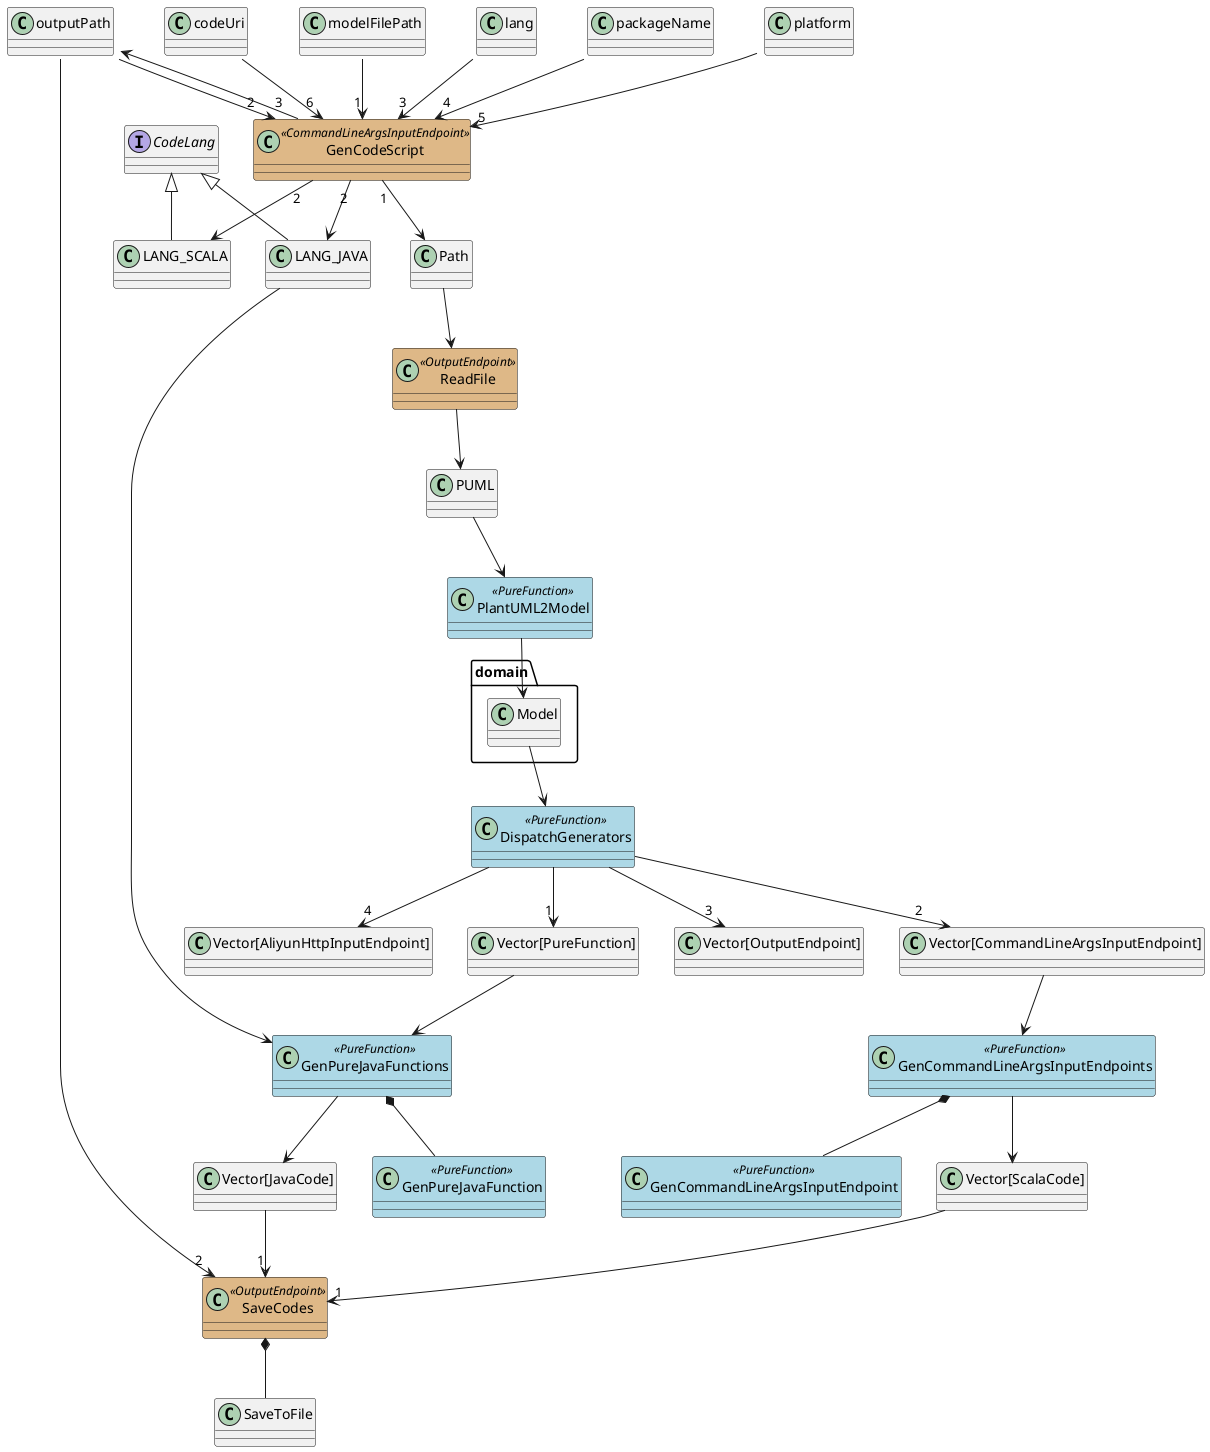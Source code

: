 @startuml
skinparam class {
	BackgroundColor<<CommandLineInputEndpoint>> BurlyWood
	BackgroundColor<<CommandLineArgsInputEndpoint>> BurlyWood
	BackgroundColor<<AliyunHttpInputEndpoint>> BurlyWood
	BackgroundColor<<OutputEndpoint>> BurlyWood
	BackgroundColor<<PureFunction>> LightBlue
}
'class System << (S,#FF7700) Singleton >>

class GenCodeScript <<CommandLineArgsInputEndpoint>>
class ReadFile <<OutputEndpoint>>
class PlantUML2Model <<PureFunction>>
class GenPureJavaFunctions <<PureFunction>>
class GenPureJavaFunction <<PureFunction>>
class GenCommandLineArgsInputEndpoints <<PureFunction>>
class GenCommandLineArgsInputEndpoint <<PureFunction>>
class DispatchGenerators <<PureFunction>>
class SaveCodes <<OutputEndpoint>>
interface CodeLang
CodeLang <|-- LANG_JAVA
CodeLang <|-- LANG_SCALA

modelFilePath::String --> "1" GenCodeScript
outputPath::String --> "2" GenCodeScript
lang::String --> "3" GenCodeScript
packageName::String --> "4" GenCodeScript
platform::String --> "5" GenCodeScript
codeUri::String --> "6" GenCodeScript
GenCodeScript "1" --> Path
GenCodeScript "2" --> LANG_JAVA
GenCodeScript "2" --> LANG_SCALA
GenCodeScript "3" --> outputPath::Path
LANG_JAVA -> GenPureJavaFunctions
Path --> ReadFile
ReadFile --> PUML
PUML --> PlantUML2Model
PlantUML2Model --> domain.Model
domain.Model --> DispatchGenerators
DispatchGenerators --> "1" "Vector[PureFunction]"
DispatchGenerators --> "2" "Vector[CommandLineArgsInputEndpoint]"
DispatchGenerators --> "3" "Vector[OutputEndpoint]"
DispatchGenerators --> "4" "Vector[AliyunHttpInputEndpoint]"
"Vector[PureFunction]" --> GenPureJavaFunctions
GenPureJavaFunctions --> "Vector[JavaCode]"
GenPureJavaFunctions *-- GenPureJavaFunction
"Vector[CommandLineArgsInputEndpoint]" --> GenCommandLineArgsInputEndpoints
GenCommandLineArgsInputEndpoints --> "Vector[ScalaCode]"
GenCommandLineArgsInputEndpoints *-- GenCommandLineArgsInputEndpoint
"Vector[ScalaCode]" --> "1" SaveCodes
"Vector[JavaCode]" --> "1" SaveCodes
outputPath::Path --> "2" SaveCodes
SaveCodes *-- SaveToFile
@enduml